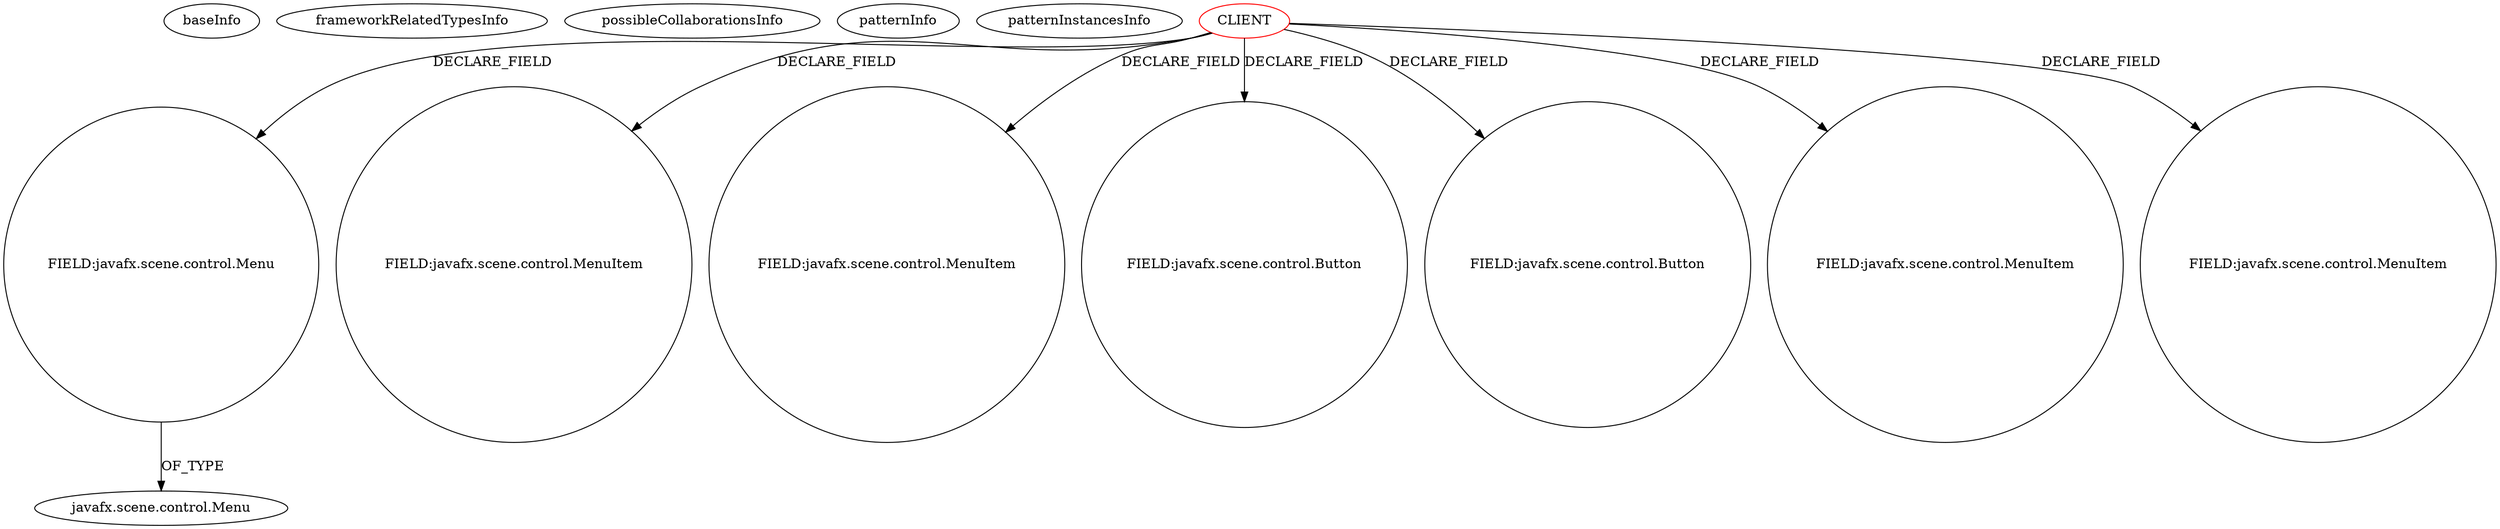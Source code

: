 digraph {
baseInfo[graphId=2167,category="pattern",isAnonymous=false,possibleRelation=false]
frameworkRelatedTypesInfo[]
possibleCollaborationsInfo[]
patternInfo[frequency=3.0,patternRootClient=0]
patternInstancesInfo[0="zvakanaka-bitbit~/zvakanaka-bitbit/bitbit-master/src/bitbit/BitBit.java~BitBit~4923",1="tarchan-ClipFX~/tarchan-ClipFX/ClipFX-master/src/com/mac/tarchan/clipfx/ClipFXController.java~ClipFXController~4467",2="bjornbil-reservatie~/bjornbil-reservatie/reservatie-master/ReservatieKommaFinal/src/be/khleuven/bjornbillen/controller/MainController.java~MainController~2178"]
13[label="javafx.scene.control.Menu",vertexType="FRAMEWORK_CLASS_TYPE",isFrameworkType=false]
12[label="FIELD:javafx.scene.control.Menu",vertexType="FIELD_DECLARATION",isFrameworkType=false,shape=circle]
0[label="CLIENT",vertexType="ROOT_CLIENT_CLASS_DECLARATION",isFrameworkType=false,color=red]
40[label="FIELD:javafx.scene.control.MenuItem",vertexType="FIELD_DECLARATION",isFrameworkType=false,shape=circle]
64[label="FIELD:javafx.scene.control.MenuItem",vertexType="FIELD_DECLARATION",isFrameworkType=false,shape=circle]
44[label="FIELD:javafx.scene.control.Button",vertexType="FIELD_DECLARATION",isFrameworkType=false,shape=circle]
18[label="FIELD:javafx.scene.control.Button",vertexType="FIELD_DECLARATION",isFrameworkType=false,shape=circle]
14[label="FIELD:javafx.scene.control.MenuItem",vertexType="FIELD_DECLARATION",isFrameworkType=false,shape=circle]
48[label="FIELD:javafx.scene.control.MenuItem",vertexType="FIELD_DECLARATION",isFrameworkType=false,shape=circle]
0->14[label="DECLARE_FIELD"]
0->12[label="DECLARE_FIELD"]
0->44[label="DECLARE_FIELD"]
0->64[label="DECLARE_FIELD"]
0->18[label="DECLARE_FIELD"]
0->48[label="DECLARE_FIELD"]
12->13[label="OF_TYPE"]
0->40[label="DECLARE_FIELD"]
}
